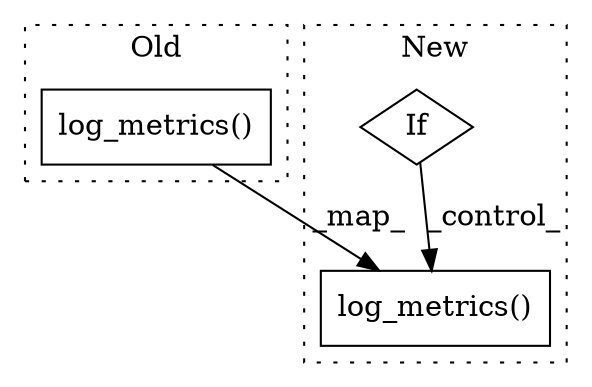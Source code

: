 digraph G {
subgraph cluster0 {
1 [label="log_metrics()" a="75" s="9130,9162" l="19,1" shape="box"];
label = "Old";
style="dotted";
}
subgraph cluster1 {
2 [label="log_metrics()" a="75" s="7205,7236" l="19,1" shape="box"];
3 [label="If" a="96" s="7097" l="3" shape="diamond"];
label = "New";
style="dotted";
}
1 -> 2 [label="_map_"];
3 -> 2 [label="_control_"];
}